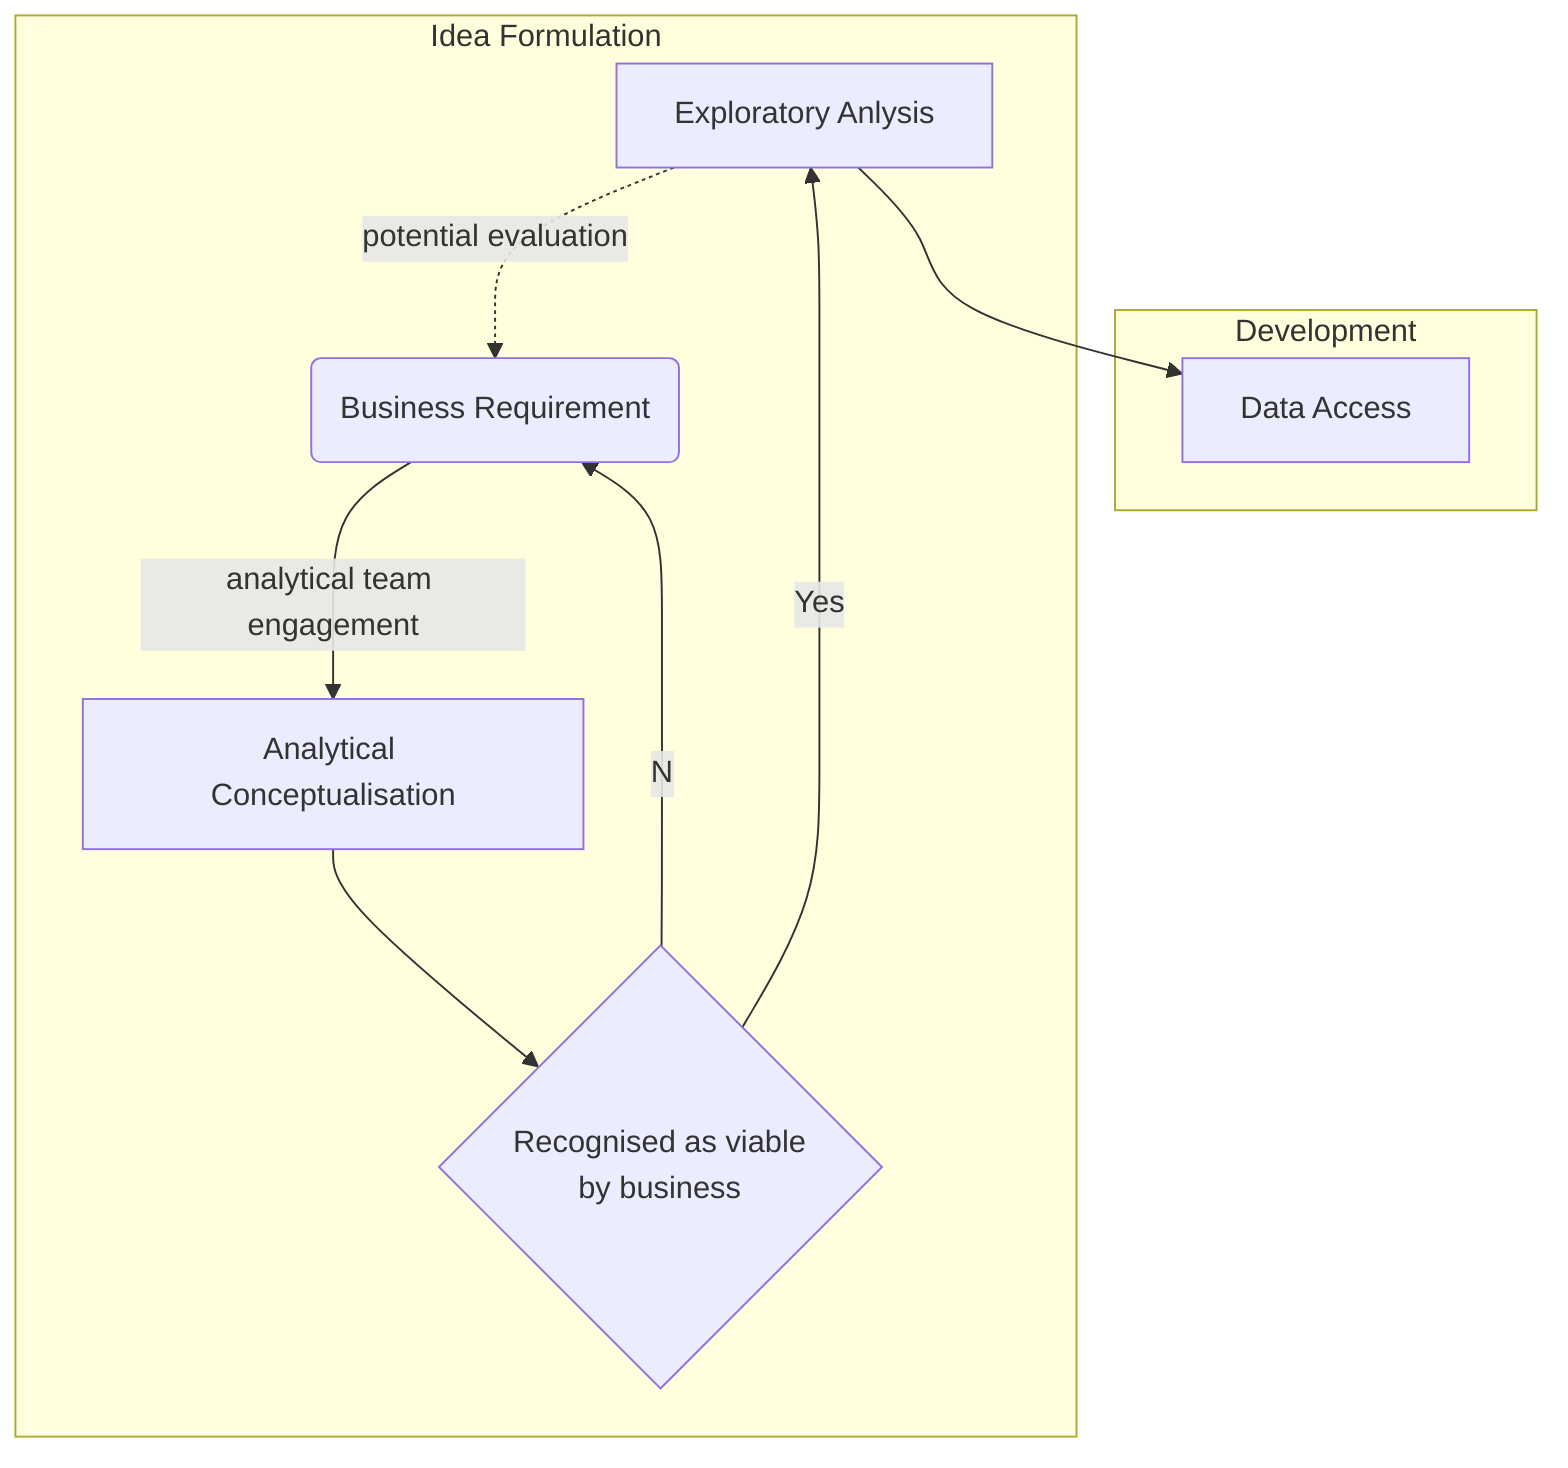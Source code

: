 graph TD
ExploratoryAnalysis-->data
subgraph Development
data[Data Access]
end
subgraph Idea Formulation
start(Business Requirement)--analytical team engagement-->analysis[Analytical Conceptualisation]
analysis-->decision{Recognised as viable <br> by business}
decision--No-->start
decision--Yes-->ExploratoryAnalysis[Exploratory Anlysis]
ExploratoryAnalysis-.potential evaluation.->start
end